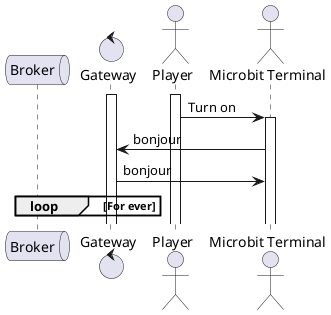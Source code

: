 @startuml Microbit Client

queue "Broker" as broker
control "Gateway" as gateway
actor "Player" as player
actor "Microbit Terminal" as microbit

activate player
activate gateway

player -> microbit : Turn on

activate microbit

microbit -> gateway : bonjour
gateway -> microbit : bonjour

loop For ever
  
end

@enduml